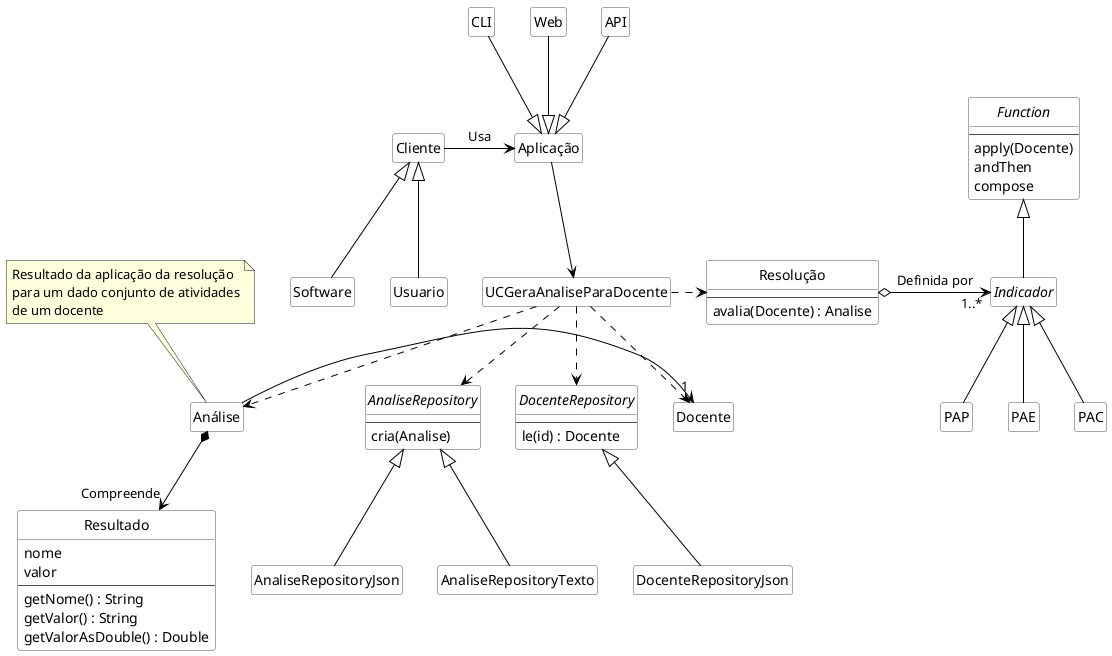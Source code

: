 @startuml dominio

hide circle
hide methods
hide empty members

skinparam class {
    BackgroundColor White
    ArrowColor Black
    BorderColor #505050
}

class "Resolução" as Resolucao {
    --
    avalia(Docente) : Analise
}

class "Análise" as Analise {
}

class "Aplicação" as Aplicacao {
}

class CLI {}
class Cliente {}
class Usuario {}
class Software {}

CLI -down-|> Aplicacao
Web -down-|> Aplicacao
API -down-|> Aplicacao

Cliente -right-> Aplicacao : Usa
Usuario -up-|> Cliente
Software -up-|> Cliente

note top of Analise : Resultado da aplicação da resolução\npara um dado conjunto de atividades\nde um docente

class Docente {}

interface Function {
    ---
    apply(Docente)
    andThen
    compose
}

interface Indicador {}

Indicador -up-|> Function

Resolucao o-right-> "1..*" Indicador : Definida por
Analise -right-> "1" Docente
Analise *--> "Compreende" Resultado

class PAE {}
class PAC {}
class PAP {}

PAE -up-|> Indicador
PAC -up-|> Indicador
PAP -up-|> Indicador

class Resultado {
    nome
    valor
    ---
    getNome() : String
    getValor() : String
    getValorAsDouble() : Double
}

interface DocenteRepository {
    ---
    le(id) : Docente
}

interface AnaliseRepository {
    ---
    cria(Analise)
}

class DocenteRepositoryJson {}
class AnaliseRepositoryJson {}
class AnaliseRepositoryTexto {}

DocenteRepositoryJson -up-|> DocenteRepository
AnaliseRepositoryJson -up-|> AnaliseRepository
AnaliseRepositoryTexto -up-|> AnaliseRepository

class UCGeraAnaliseParaDocente {}

Aplicacao -down-> UCGeraAnaliseParaDocente
UCGeraAnaliseParaDocente ..> DocenteRepository
UCGeraAnaliseParaDocente ..> AnaliseRepository
UCGeraAnaliseParaDocente ..> Docente
UCGeraAnaliseParaDocente ..> Analise
UCGeraAnaliseParaDocente .right.> Resolucao

@enduml